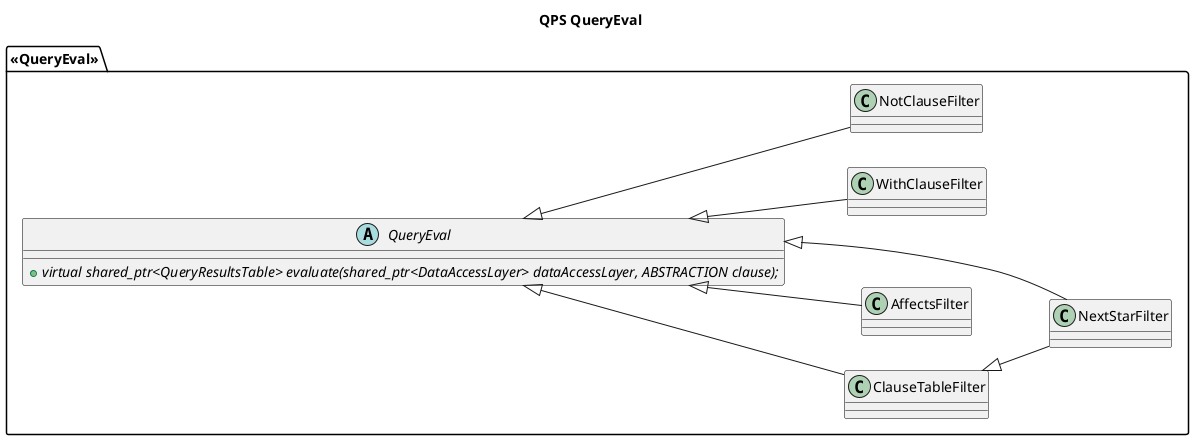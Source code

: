 @startuml
left to right direction
' !include ../style.puml
skinparam ClassFontColor #000000
skinparam ClassBorderColor #000000

title QPS QueryEval

package <<QueryEval>> {

    abstract class QueryEval {
        +{abstract} virtual shared_ptr<QueryResultsTable> evaluate(shared_ptr<DataAccessLayer> dataAccessLayer, ABSTRACTION clause);
    }


    class ClauseTableFilter extends QueryEval {

    }
    class AffectsFilter extends QueryEval {

    }
    class NextStarFilter extends QueryEval, ClauseTableFilter {
       
    }
    class WithClauseFilter extends QueryEval {
       
    }
     class NotClauseFilter extends QueryEval {
       
    }



}



@end
